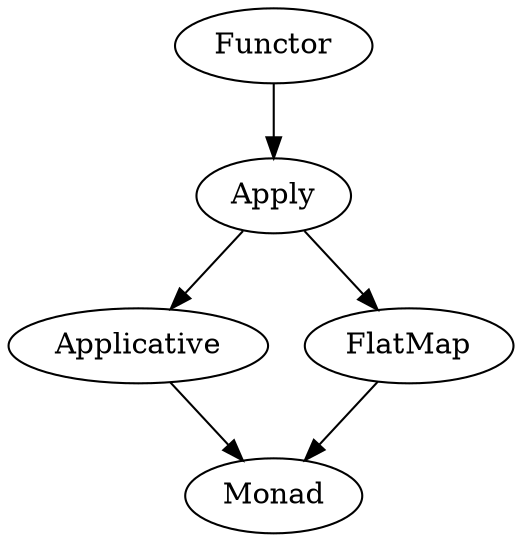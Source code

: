 digraph {
    Functor     -> Apply[class="disabled"]
    Apply       -> Applicative
    Applicative -> Monad[class="disabled"]
    Apply       -> FlatMap[class="disabled"]
    FlatMap     -> Monad[class="disabled"]

    Apply[class="target"]
    Functor, FlatMap, Monad[class="disabled"]
}
